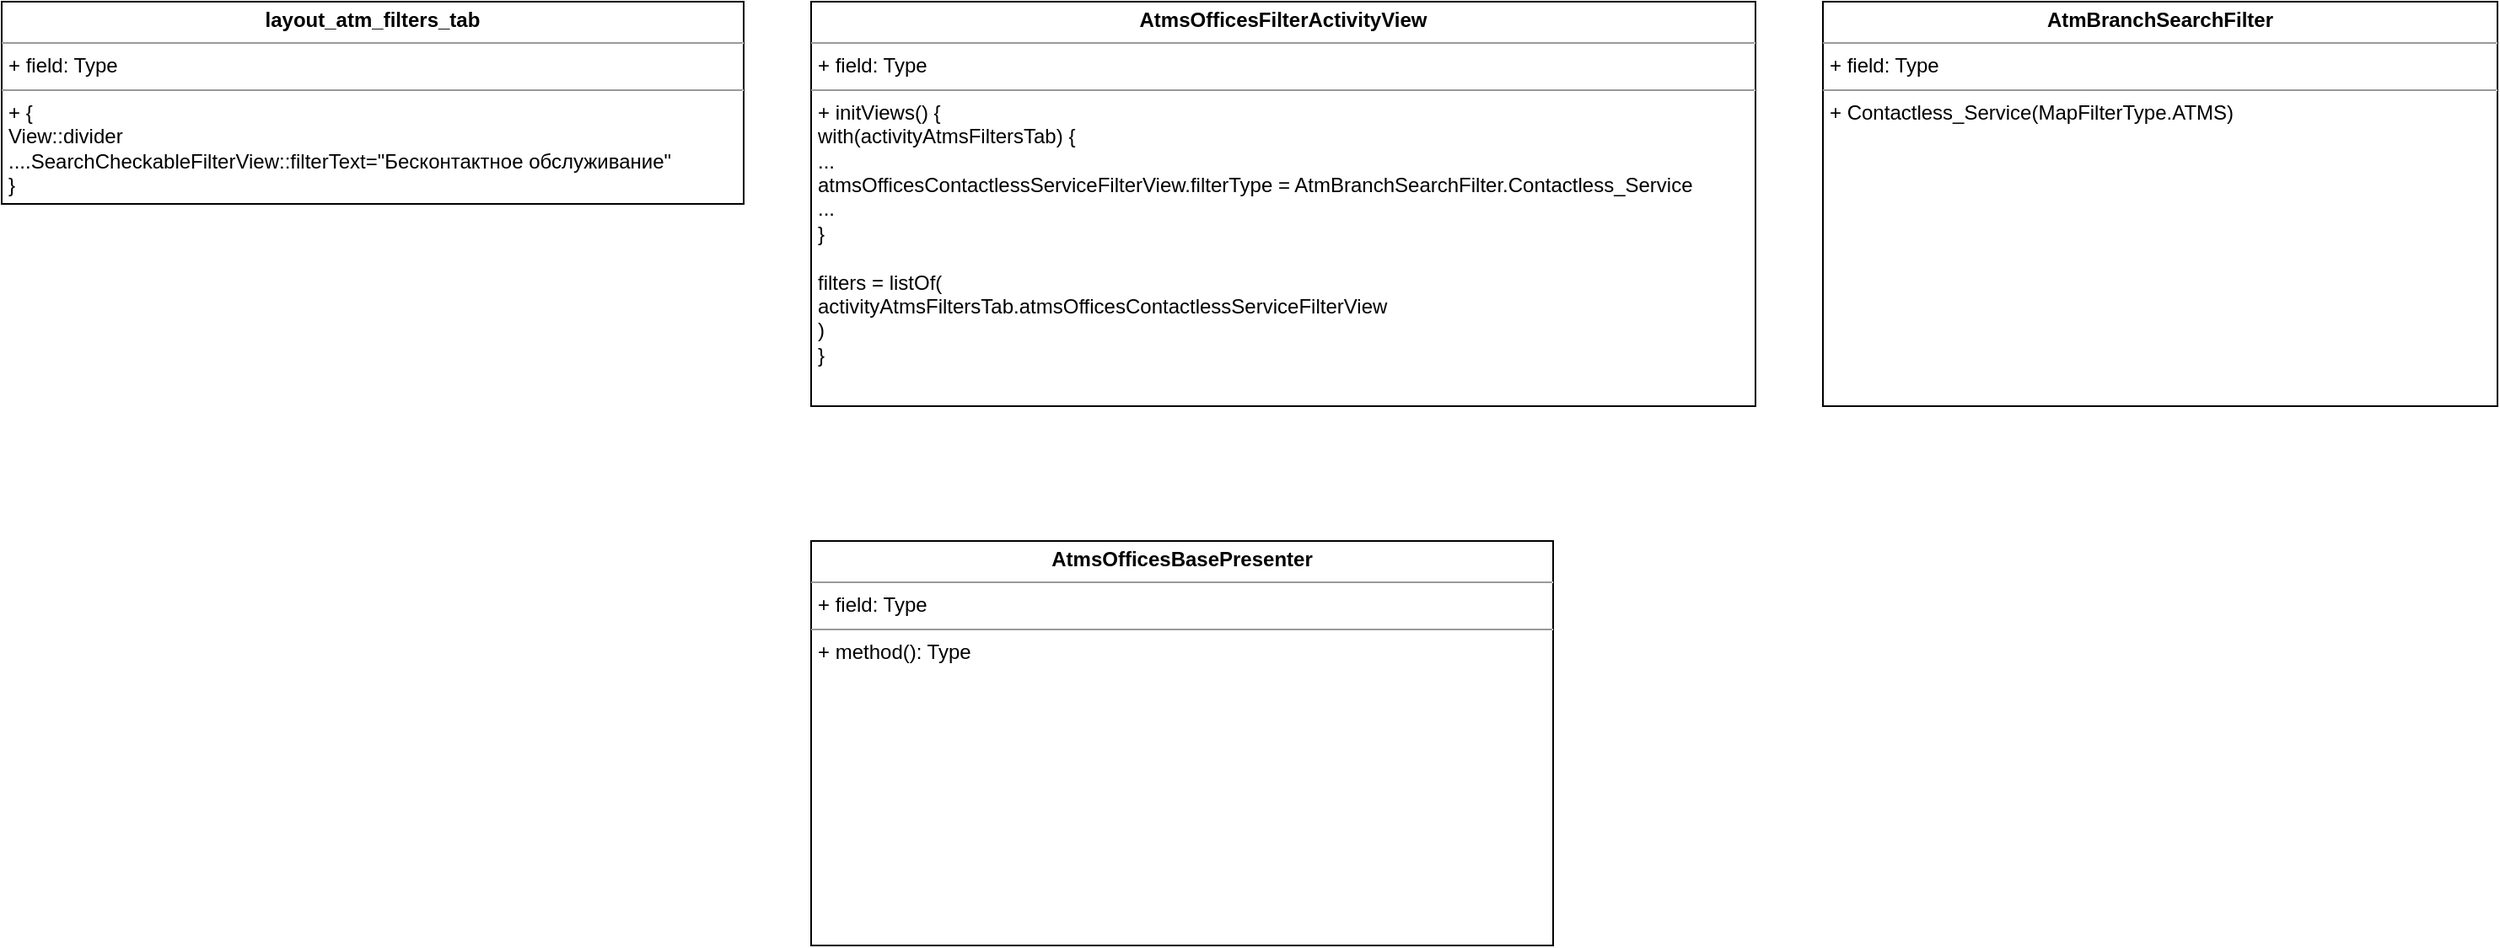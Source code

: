 <mxfile version="20.2.7" type="github">
  <diagram id="bWAArjqR-ukCmBR1YArX" name="Страница 1">
    <mxGraphModel dx="946" dy="600" grid="1" gridSize="10" guides="1" tooltips="1" connect="1" arrows="1" fold="1" page="1" pageScale="1" pageWidth="827" pageHeight="1169" math="0" shadow="0">
      <root>
        <mxCell id="0" />
        <mxCell id="1" parent="0" />
        <mxCell id="FbP89ogLKBNgigNTJTnc-2" value="&lt;p style=&quot;margin:0px;margin-top:4px;text-align:center;&quot;&gt;&lt;b&gt;AtmsOfficesFilterActivityView&lt;/b&gt;&lt;/p&gt;&lt;hr size=&quot;1&quot;&gt;&lt;p style=&quot;margin:0px;margin-left:4px;&quot;&gt;+ field: Type&lt;/p&gt;&lt;hr size=&quot;1&quot;&gt;&lt;p style=&quot;margin:0px;margin-left:4px;&quot;&gt;+ initViews() {&lt;/p&gt;&lt;p style=&quot;margin:0px;margin-left:4px;&quot;&gt;with(activityAtmsFiltersTab) {&lt;/p&gt;&lt;p style=&quot;margin:0px;margin-left:4px;&quot;&gt;...&lt;br&gt;&lt;/p&gt;&lt;p style=&quot;margin:0px;margin-left:4px;&quot;&gt;atmsOfficesContactlessServiceFilterView.filterType = AtmBranchSearchFilter.Contactless_Service&lt;br&gt;&lt;/p&gt;&lt;p style=&quot;margin:0px;margin-left:4px;&quot;&gt;...&lt;br&gt;&lt;/p&gt;&lt;p style=&quot;margin:0px;margin-left:4px;&quot;&gt;}&lt;/p&gt;&lt;p style=&quot;margin:0px;margin-left:4px;&quot;&gt;&lt;br&gt;&lt;/p&gt;&lt;p style=&quot;margin:0px;margin-left:4px;&quot;&gt;filters = listOf(&lt;/p&gt;&lt;p style=&quot;margin:0px;margin-left:4px;&quot;&gt;activityAtmsFiltersTab.atmsOfficesContactlessServiceFilterView&lt;br&gt;&lt;/p&gt;&lt;p style=&quot;margin:0px;margin-left:4px;&quot;&gt;)&lt;br&gt;&lt;/p&gt;&lt;p style=&quot;margin:0px;margin-left:4px;&quot;&gt;}&lt;br&gt;&lt;/p&gt;" style="verticalAlign=top;align=left;overflow=fill;fontSize=12;fontFamily=Helvetica;html=1;" vertex="1" parent="1">
          <mxGeometry x="560" y="80" width="560" height="240" as="geometry" />
        </mxCell>
        <mxCell id="FbP89ogLKBNgigNTJTnc-1" value="&lt;p style=&quot;margin:0px;margin-top:4px;text-align:center;&quot;&gt;&lt;b&gt;layout_atm_filters_tab&lt;/b&gt;&lt;/p&gt;&lt;hr size=&quot;1&quot;&gt;&lt;p style=&quot;margin:0px;margin-left:4px;&quot;&gt;+ field: Type&lt;/p&gt;&lt;hr size=&quot;1&quot;&gt;&lt;p style=&quot;margin:0px;margin-left:4px;&quot;&gt;+ {&lt;/p&gt;&lt;p style=&quot;margin:0px;margin-left:4px;&quot;&gt;View::divider&lt;/p&gt;&lt;p style=&quot;margin:0px;margin-left:4px;&quot;&gt;....SearchCheckableFilterView::filterText=&quot;Бесконтактное обслуживание&quot;&lt;br&gt;&lt;/p&gt;&lt;p style=&quot;margin:0px;margin-left:4px;&quot;&gt;}&lt;br&gt;&lt;/p&gt;" style="verticalAlign=top;align=left;overflow=fill;fontSize=12;fontFamily=Helvetica;html=1;" vertex="1" parent="1">
          <mxGeometry x="80" y="80" width="440" height="120" as="geometry" />
        </mxCell>
        <mxCell id="FbP89ogLKBNgigNTJTnc-3" value="&lt;p style=&quot;margin:0px;margin-top:4px;text-align:center;&quot;&gt;&lt;b&gt;AtmBranchSearchFilter&lt;/b&gt;&lt;/p&gt;&lt;hr size=&quot;1&quot;&gt;&lt;p style=&quot;margin:0px;margin-left:4px;&quot;&gt;+ field: Type&lt;/p&gt;&lt;hr size=&quot;1&quot;&gt;&lt;p style=&quot;margin:0px;margin-left:4px;&quot;&gt;+ Contactless_Service(MapFilterType.ATMS)&lt;/p&gt;" style="verticalAlign=top;align=left;overflow=fill;fontSize=12;fontFamily=Helvetica;html=1;" vertex="1" parent="1">
          <mxGeometry x="1160" y="80" width="400" height="240" as="geometry" />
        </mxCell>
        <mxCell id="FbP89ogLKBNgigNTJTnc-4" value="&lt;p style=&quot;margin:0px;margin-top:4px;text-align:center;&quot;&gt;&lt;b&gt;AtmsOfficesBasePresenter&lt;/b&gt;&lt;/p&gt;&lt;hr size=&quot;1&quot;&gt;&lt;p style=&quot;margin:0px;margin-left:4px;&quot;&gt;+ field: Type&lt;/p&gt;&lt;hr size=&quot;1&quot;&gt;&lt;p style=&quot;margin:0px;margin-left:4px;&quot;&gt;+ method(): Type&lt;/p&gt;" style="verticalAlign=top;align=left;overflow=fill;fontSize=12;fontFamily=Helvetica;html=1;" vertex="1" parent="1">
          <mxGeometry x="560" y="400" width="440" height="240" as="geometry" />
        </mxCell>
      </root>
    </mxGraphModel>
  </diagram>
</mxfile>
